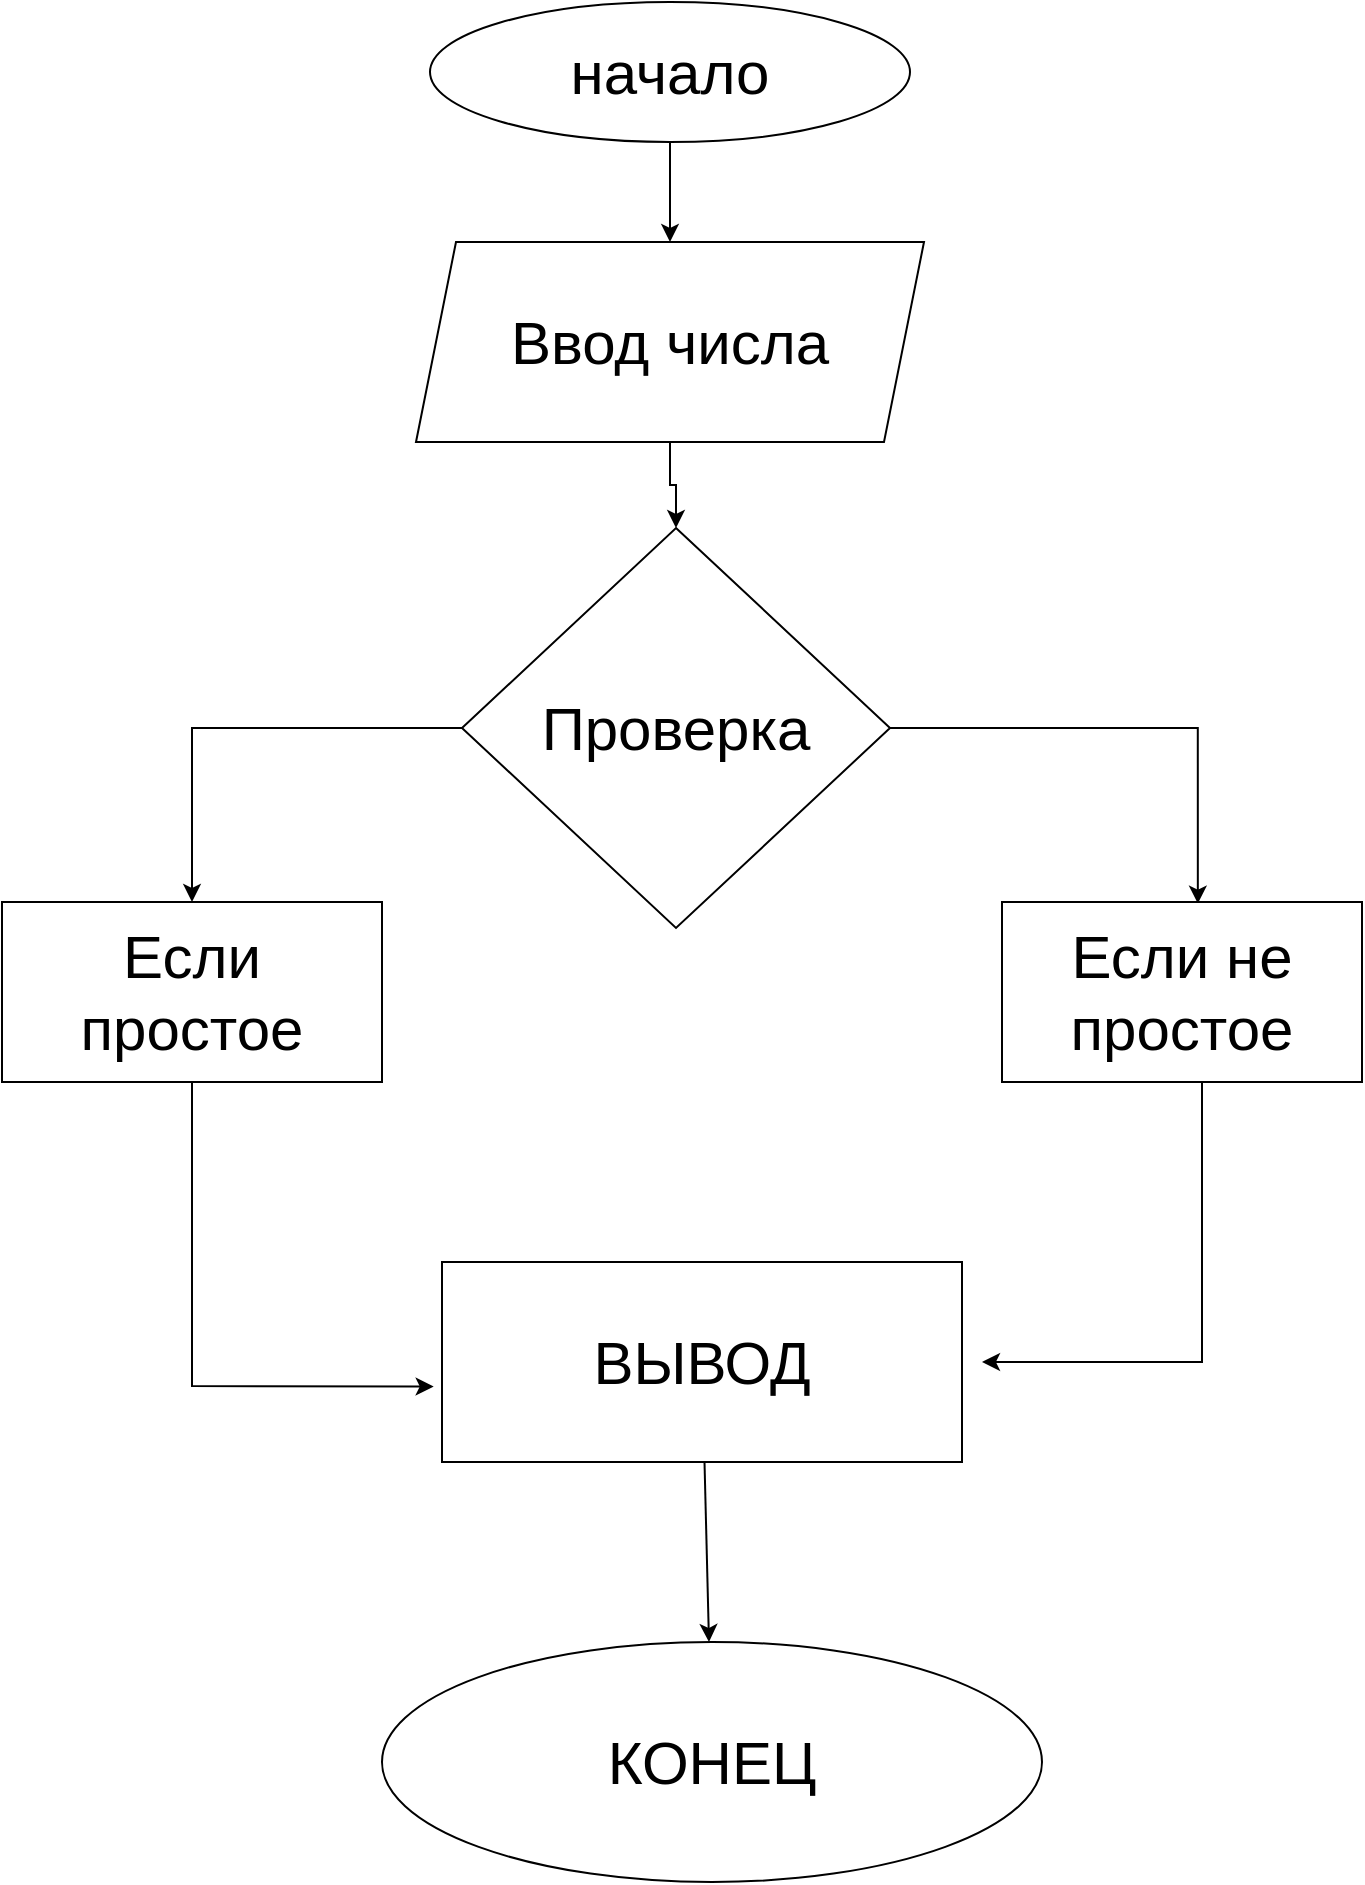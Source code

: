 <mxfile version="14.6.13" type="device"><diagram id="M3H4tmgbmowzFQws3k7X" name="Страница 1"><mxGraphModel dx="936" dy="593" grid="1" gridSize="10" guides="1" tooltips="1" connect="1" arrows="1" fold="1" page="1" pageScale="1" pageWidth="827" pageHeight="1169" math="0" shadow="0"><root><mxCell id="0"/><mxCell id="1" parent="0"/><mxCell id="hKc6rxfSIbJpceEyHDvi-10" value="" style="edgeStyle=none;rounded=0;orthogonalLoop=1;jettySize=auto;html=1;" edge="1" parent="1" source="hKc6rxfSIbJpceEyHDvi-1" target="hKc6rxfSIbJpceEyHDvi-3"><mxGeometry relative="1" as="geometry"/></mxCell><mxCell id="hKc6rxfSIbJpceEyHDvi-1" value="&lt;font style=&quot;font-size: 30px&quot;&gt;начало&lt;/font&gt;" style="ellipse;whiteSpace=wrap;html=1;" vertex="1" parent="1"><mxGeometry x="294" y="30" width="240" height="70" as="geometry"/></mxCell><mxCell id="hKc6rxfSIbJpceEyHDvi-11" value="" style="edgeStyle=orthogonalEdgeStyle;rounded=0;orthogonalLoop=1;jettySize=auto;html=1;" edge="1" parent="1" source="hKc6rxfSIbJpceEyHDvi-3" target="hKc6rxfSIbJpceEyHDvi-4"><mxGeometry relative="1" as="geometry"/></mxCell><mxCell id="hKc6rxfSIbJpceEyHDvi-3" value="&lt;font style=&quot;font-size: 30px&quot;&gt;Ввод числа&lt;/font&gt;" style="shape=parallelogram;perimeter=parallelogramPerimeter;whiteSpace=wrap;html=1;fixedSize=1;" vertex="1" parent="1"><mxGeometry x="287" y="150" width="254" height="100" as="geometry"/></mxCell><mxCell id="hKc6rxfSIbJpceEyHDvi-13" value="" style="edgeStyle=orthogonalEdgeStyle;rounded=0;orthogonalLoop=1;jettySize=auto;html=1;entryX=0.544;entryY=0.009;entryDx=0;entryDy=0;entryPerimeter=0;" edge="1" parent="1" source="hKc6rxfSIbJpceEyHDvi-4" target="hKc6rxfSIbJpceEyHDvi-6"><mxGeometry relative="1" as="geometry"><mxPoint x="604" y="393" as="targetPoint"/></mxGeometry></mxCell><mxCell id="hKc6rxfSIbJpceEyHDvi-15" value="" style="edgeStyle=orthogonalEdgeStyle;rounded=0;orthogonalLoop=1;jettySize=auto;html=1;entryX=0.5;entryY=0;entryDx=0;entryDy=0;" edge="1" parent="1" source="hKc6rxfSIbJpceEyHDvi-4" target="hKc6rxfSIbJpceEyHDvi-5"><mxGeometry relative="1" as="geometry"><mxPoint x="230" y="393" as="targetPoint"/></mxGeometry></mxCell><mxCell id="hKc6rxfSIbJpceEyHDvi-4" value="&lt;font style=&quot;font-size: 30px&quot;&gt;Проверка&lt;/font&gt;" style="rhombus;whiteSpace=wrap;html=1;" vertex="1" parent="1"><mxGeometry x="310" y="293" width="214" height="200" as="geometry"/></mxCell><mxCell id="hKc6rxfSIbJpceEyHDvi-19" value="" style="rounded=0;orthogonalLoop=1;jettySize=auto;html=1;entryX=-0.016;entryY=0.623;entryDx=0;entryDy=0;entryPerimeter=0;" edge="1" parent="1" source="hKc6rxfSIbJpceEyHDvi-5" target="hKc6rxfSIbJpceEyHDvi-7"><mxGeometry relative="1" as="geometry"><mxPoint x="175" y="665" as="targetPoint"/><Array as="points"><mxPoint x="175" y="722"/></Array></mxGeometry></mxCell><mxCell id="hKc6rxfSIbJpceEyHDvi-5" value="&lt;font style=&quot;font-size: 30px&quot;&gt;Если простое&lt;/font&gt;" style="rounded=0;whiteSpace=wrap;html=1;" vertex="1" parent="1"><mxGeometry x="80" y="480" width="190" height="90" as="geometry"/></mxCell><mxCell id="hKc6rxfSIbJpceEyHDvi-17" value="" style="edgeStyle=orthogonalEdgeStyle;rounded=0;orthogonalLoop=1;jettySize=auto;html=1;" edge="1" parent="1" source="hKc6rxfSIbJpceEyHDvi-6"><mxGeometry relative="1" as="geometry"><mxPoint x="570" y="710" as="targetPoint"/><Array as="points"><mxPoint x="680" y="710"/></Array></mxGeometry></mxCell><mxCell id="hKc6rxfSIbJpceEyHDvi-6" value="&lt;font style=&quot;font-size: 30px&quot;&gt;Если не простое&lt;/font&gt;" style="rounded=0;whiteSpace=wrap;html=1;" vertex="1" parent="1"><mxGeometry x="580" y="480" width="180" height="90" as="geometry"/></mxCell><mxCell id="hKc6rxfSIbJpceEyHDvi-20" value="" style="edgeStyle=none;rounded=0;orthogonalLoop=1;jettySize=auto;html=1;" edge="1" parent="1" source="hKc6rxfSIbJpceEyHDvi-7" target="hKc6rxfSIbJpceEyHDvi-8"><mxGeometry relative="1" as="geometry"/></mxCell><mxCell id="hKc6rxfSIbJpceEyHDvi-7" value="&lt;span style=&quot;font-size: 30px&quot;&gt;ВЫВОД&lt;/span&gt;" style="rounded=0;whiteSpace=wrap;html=1;" vertex="1" parent="1"><mxGeometry x="300" y="660" width="260" height="100" as="geometry"/></mxCell><mxCell id="hKc6rxfSIbJpceEyHDvi-8" value="&lt;font style=&quot;font-size: 30px&quot;&gt;КОНЕЦ&lt;/font&gt;" style="ellipse;whiteSpace=wrap;html=1;" vertex="1" parent="1"><mxGeometry x="270" y="850" width="330" height="120" as="geometry"/></mxCell></root></mxGraphModel></diagram></mxfile>